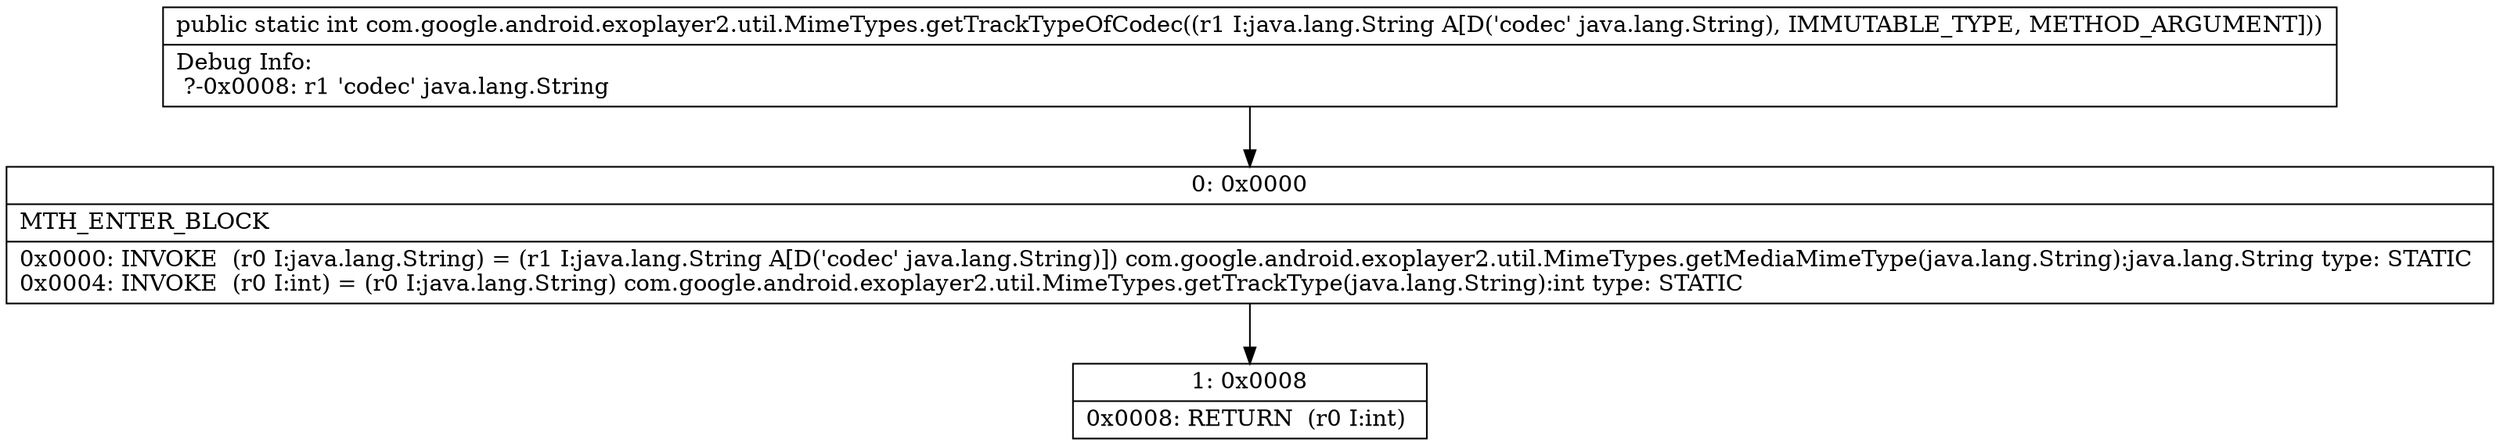 digraph "CFG forcom.google.android.exoplayer2.util.MimeTypes.getTrackTypeOfCodec(Ljava\/lang\/String;)I" {
Node_0 [shape=record,label="{0\:\ 0x0000|MTH_ENTER_BLOCK\l|0x0000: INVOKE  (r0 I:java.lang.String) = (r1 I:java.lang.String A[D('codec' java.lang.String)]) com.google.android.exoplayer2.util.MimeTypes.getMediaMimeType(java.lang.String):java.lang.String type: STATIC \l0x0004: INVOKE  (r0 I:int) = (r0 I:java.lang.String) com.google.android.exoplayer2.util.MimeTypes.getTrackType(java.lang.String):int type: STATIC \l}"];
Node_1 [shape=record,label="{1\:\ 0x0008|0x0008: RETURN  (r0 I:int) \l}"];
MethodNode[shape=record,label="{public static int com.google.android.exoplayer2.util.MimeTypes.getTrackTypeOfCodec((r1 I:java.lang.String A[D('codec' java.lang.String), IMMUTABLE_TYPE, METHOD_ARGUMENT]))  | Debug Info:\l  ?\-0x0008: r1 'codec' java.lang.String\l}"];
MethodNode -> Node_0;
Node_0 -> Node_1;
}

